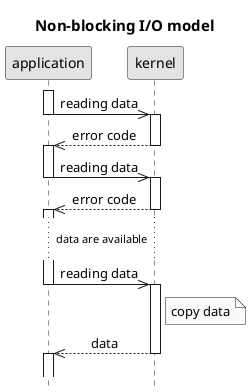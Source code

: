 @startuml
title Non-blocking I/O model
hide footbox
skinparam monochrome true
skinparam defaultFontName Microsoft Sans Serif
skinparam titleFontSize 15
skinparam sequenceMessageAlign center

activate application
application->>kernel: reading data
deactivate application
activate kernel
kernel-->>application: error code
deactivate kernel
activate application

application->>kernel: reading data
deactivate application
activate kernel
kernel-->>application: error code
deactivate kernel
activate application

... data are available ...

application->>kernel: reading data
deactivate application
activate kernel
Note right of kernel: copy data
kernel-->>application: data
deactivate kernel
activate application

||15||
@enduml
